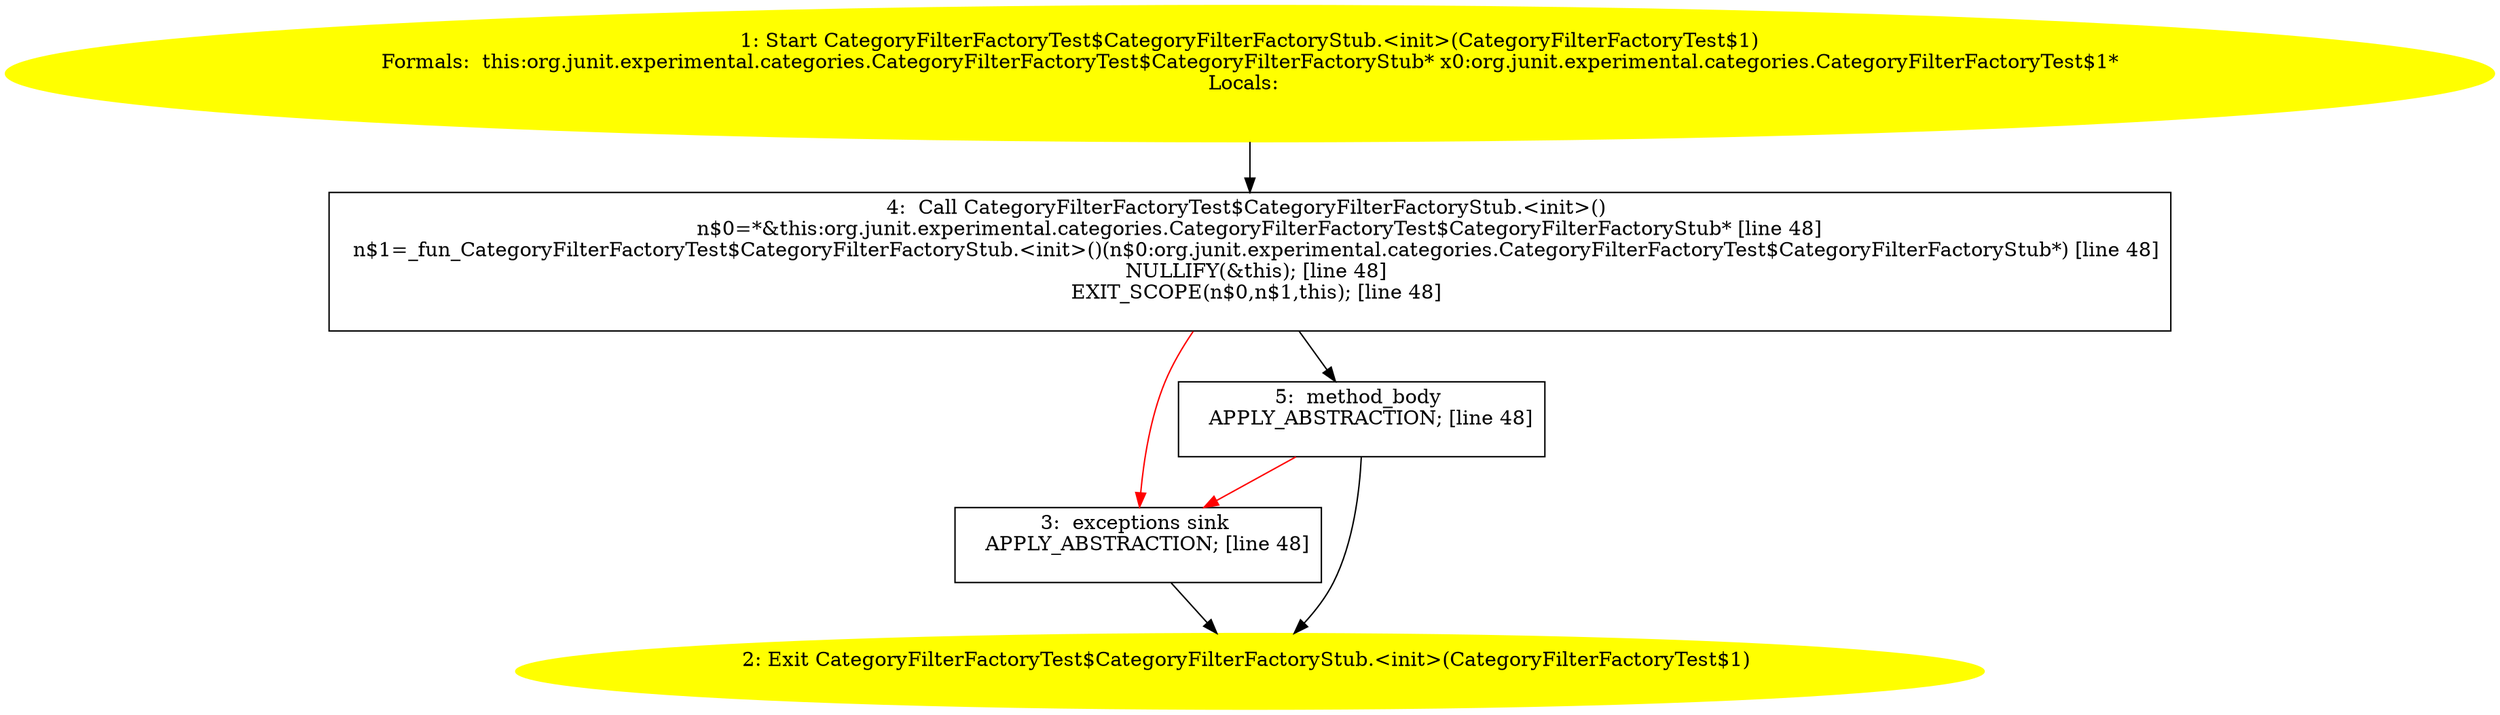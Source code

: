 /* @generated */
digraph cfg {
"org.junit.experimental.categories.CategoryFilterFactoryTest$CategoryFilterFactoryStub.<init>(org.jun.c4a58040cf94fc2f8a65ae6eb40e7649_1" [label="1: Start CategoryFilterFactoryTest$CategoryFilterFactoryStub.<init>(CategoryFilterFactoryTest$1)\nFormals:  this:org.junit.experimental.categories.CategoryFilterFactoryTest$CategoryFilterFactoryStub* x0:org.junit.experimental.categories.CategoryFilterFactoryTest$1*\nLocals:  \n  " color=yellow style=filled]
	

	 "org.junit.experimental.categories.CategoryFilterFactoryTest$CategoryFilterFactoryStub.<init>(org.jun.c4a58040cf94fc2f8a65ae6eb40e7649_1" -> "org.junit.experimental.categories.CategoryFilterFactoryTest$CategoryFilterFactoryStub.<init>(org.jun.c4a58040cf94fc2f8a65ae6eb40e7649_4" ;
"org.junit.experimental.categories.CategoryFilterFactoryTest$CategoryFilterFactoryStub.<init>(org.jun.c4a58040cf94fc2f8a65ae6eb40e7649_2" [label="2: Exit CategoryFilterFactoryTest$CategoryFilterFactoryStub.<init>(CategoryFilterFactoryTest$1) \n  " color=yellow style=filled]
	

"org.junit.experimental.categories.CategoryFilterFactoryTest$CategoryFilterFactoryStub.<init>(org.jun.c4a58040cf94fc2f8a65ae6eb40e7649_3" [label="3:  exceptions sink \n   APPLY_ABSTRACTION; [line 48]\n " shape="box"]
	

	 "org.junit.experimental.categories.CategoryFilterFactoryTest$CategoryFilterFactoryStub.<init>(org.jun.c4a58040cf94fc2f8a65ae6eb40e7649_3" -> "org.junit.experimental.categories.CategoryFilterFactoryTest$CategoryFilterFactoryStub.<init>(org.jun.c4a58040cf94fc2f8a65ae6eb40e7649_2" ;
"org.junit.experimental.categories.CategoryFilterFactoryTest$CategoryFilterFactoryStub.<init>(org.jun.c4a58040cf94fc2f8a65ae6eb40e7649_4" [label="4:  Call CategoryFilterFactoryTest$CategoryFilterFactoryStub.<init>() \n   n$0=*&this:org.junit.experimental.categories.CategoryFilterFactoryTest$CategoryFilterFactoryStub* [line 48]\n  n$1=_fun_CategoryFilterFactoryTest$CategoryFilterFactoryStub.<init>()(n$0:org.junit.experimental.categories.CategoryFilterFactoryTest$CategoryFilterFactoryStub*) [line 48]\n  NULLIFY(&this); [line 48]\n  EXIT_SCOPE(n$0,n$1,this); [line 48]\n " shape="box"]
	

	 "org.junit.experimental.categories.CategoryFilterFactoryTest$CategoryFilterFactoryStub.<init>(org.jun.c4a58040cf94fc2f8a65ae6eb40e7649_4" -> "org.junit.experimental.categories.CategoryFilterFactoryTest$CategoryFilterFactoryStub.<init>(org.jun.c4a58040cf94fc2f8a65ae6eb40e7649_5" ;
	 "org.junit.experimental.categories.CategoryFilterFactoryTest$CategoryFilterFactoryStub.<init>(org.jun.c4a58040cf94fc2f8a65ae6eb40e7649_4" -> "org.junit.experimental.categories.CategoryFilterFactoryTest$CategoryFilterFactoryStub.<init>(org.jun.c4a58040cf94fc2f8a65ae6eb40e7649_3" [color="red" ];
"org.junit.experimental.categories.CategoryFilterFactoryTest$CategoryFilterFactoryStub.<init>(org.jun.c4a58040cf94fc2f8a65ae6eb40e7649_5" [label="5:  method_body \n   APPLY_ABSTRACTION; [line 48]\n " shape="box"]
	

	 "org.junit.experimental.categories.CategoryFilterFactoryTest$CategoryFilterFactoryStub.<init>(org.jun.c4a58040cf94fc2f8a65ae6eb40e7649_5" -> "org.junit.experimental.categories.CategoryFilterFactoryTest$CategoryFilterFactoryStub.<init>(org.jun.c4a58040cf94fc2f8a65ae6eb40e7649_2" ;
	 "org.junit.experimental.categories.CategoryFilterFactoryTest$CategoryFilterFactoryStub.<init>(org.jun.c4a58040cf94fc2f8a65ae6eb40e7649_5" -> "org.junit.experimental.categories.CategoryFilterFactoryTest$CategoryFilterFactoryStub.<init>(org.jun.c4a58040cf94fc2f8a65ae6eb40e7649_3" [color="red" ];
}
